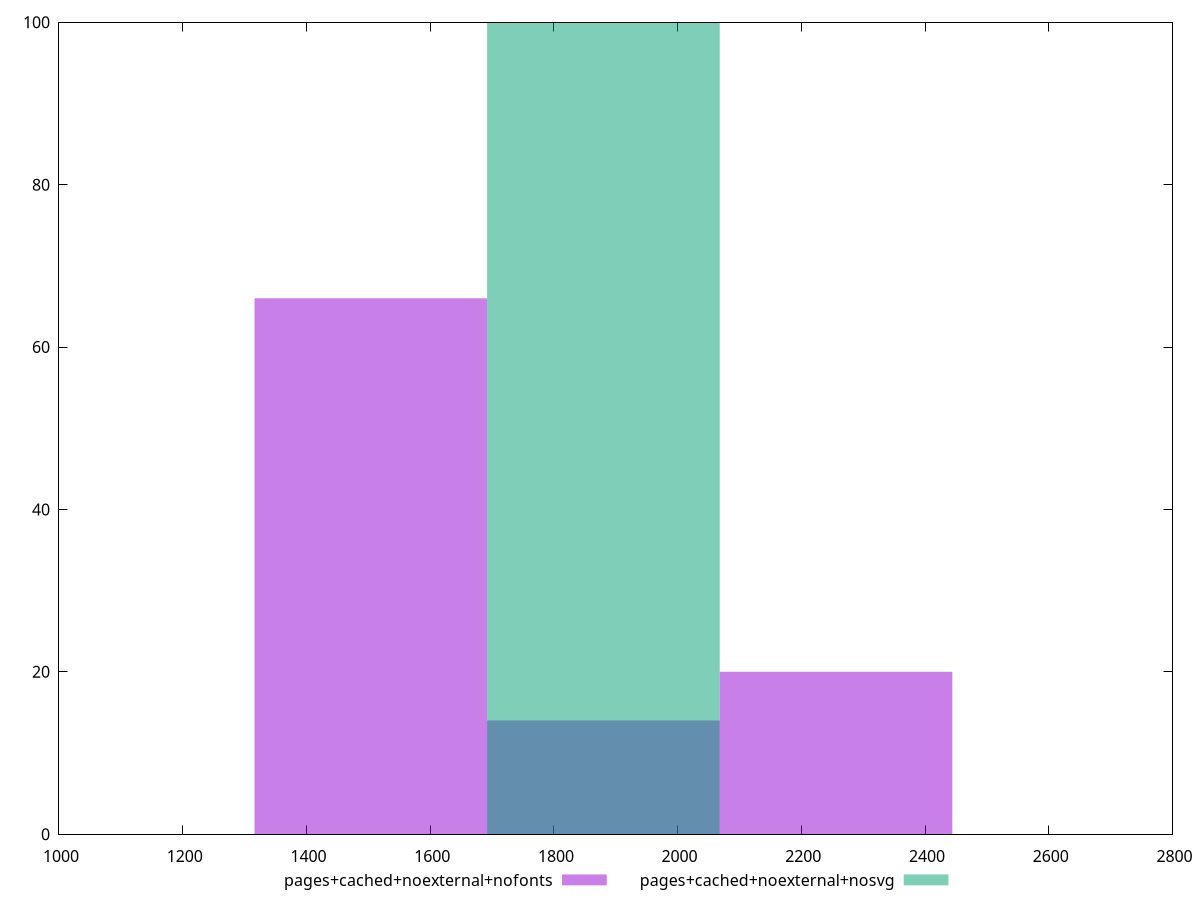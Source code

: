 reset
set terminal svg size 640, 500 enhanced background rgb 'white'
set output "reprap/first-contentful-paint/comparison/histogram/6_vs_7.svg"

$pagesCachedNoexternalNofonts <<EOF
1504.064158503777 66
1880.0801981297213 14
2256.0962377556652 20
EOF

$pagesCachedNoexternalNosvg <<EOF
1880.0801981297213 100
EOF

set key outside below
set boxwidth 376.01603962594425
set yrange [0:100]
set style fill transparent solid 0.5 noborder

plot \
  $pagesCachedNoexternalNofonts title "pages+cached+noexternal+nofonts" with boxes, \
  $pagesCachedNoexternalNosvg title "pages+cached+noexternal+nosvg" with boxes, \


reset